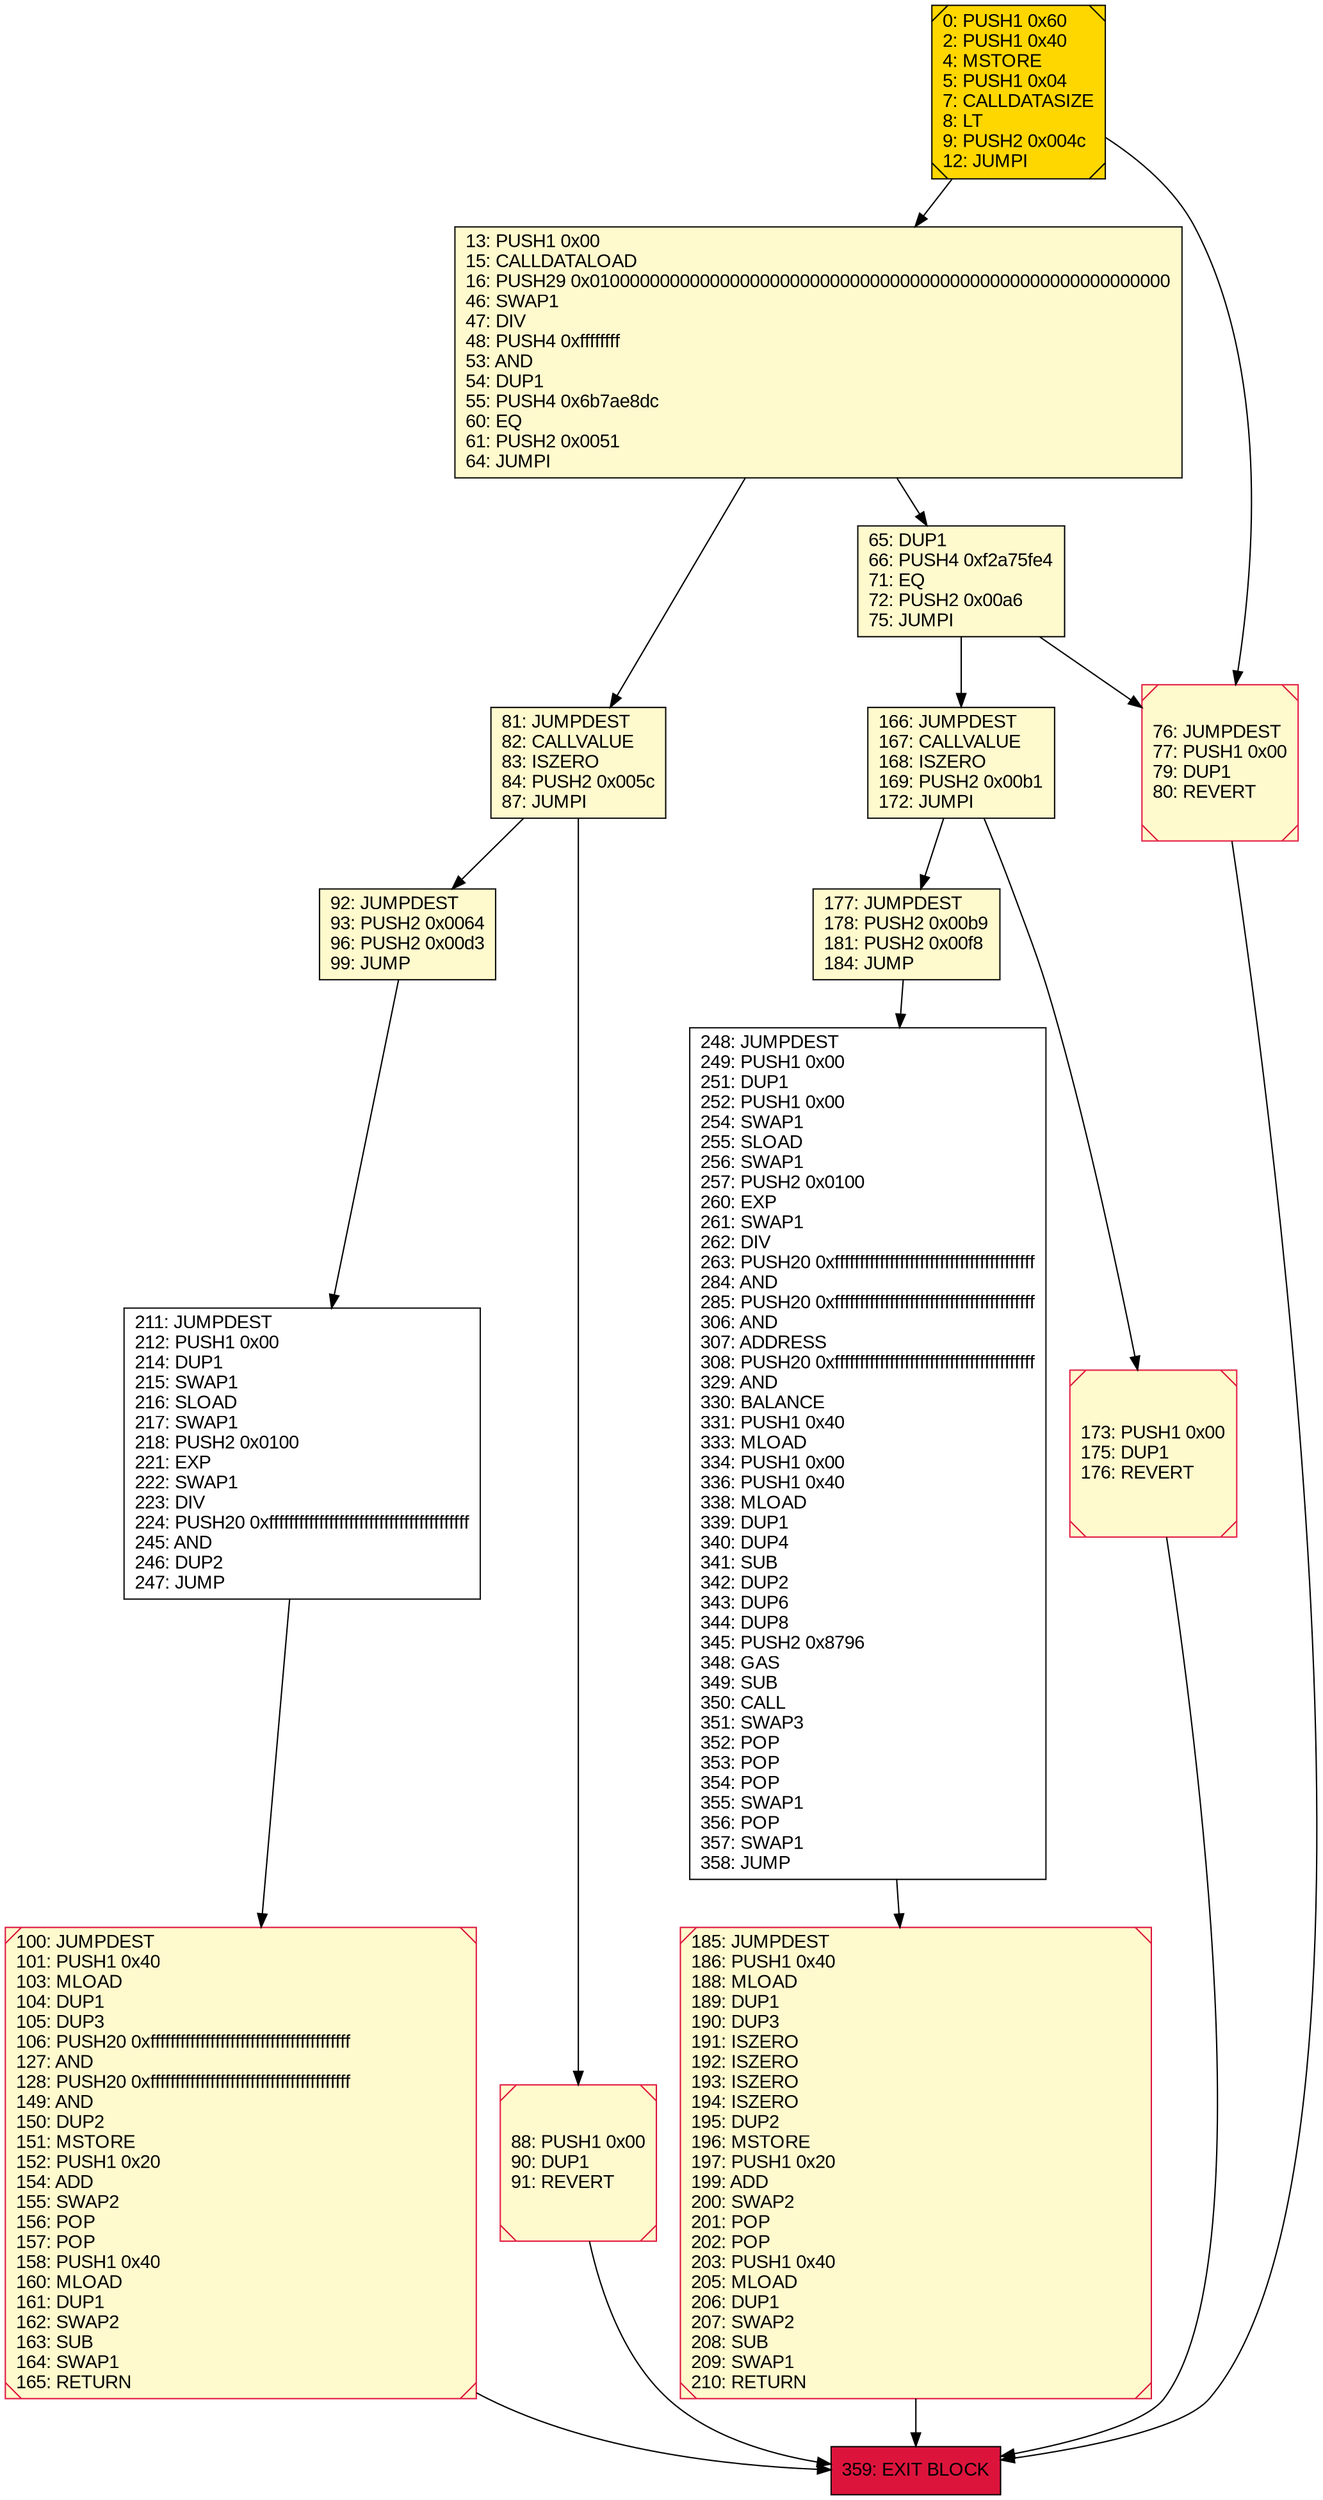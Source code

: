 digraph G {
bgcolor=transparent rankdir=UD;
node [shape=box style=filled color=black fillcolor=white fontname=arial fontcolor=black];
92 [label="92: JUMPDEST\l93: PUSH2 0x0064\l96: PUSH2 0x00d3\l99: JUMP\l" fillcolor=lemonchiffon ];
211 [label="211: JUMPDEST\l212: PUSH1 0x00\l214: DUP1\l215: SWAP1\l216: SLOAD\l217: SWAP1\l218: PUSH2 0x0100\l221: EXP\l222: SWAP1\l223: DIV\l224: PUSH20 0xffffffffffffffffffffffffffffffffffffffff\l245: AND\l246: DUP2\l247: JUMP\l" ];
185 [label="185: JUMPDEST\l186: PUSH1 0x40\l188: MLOAD\l189: DUP1\l190: DUP3\l191: ISZERO\l192: ISZERO\l193: ISZERO\l194: ISZERO\l195: DUP2\l196: MSTORE\l197: PUSH1 0x20\l199: ADD\l200: SWAP2\l201: POP\l202: POP\l203: PUSH1 0x40\l205: MLOAD\l206: DUP1\l207: SWAP2\l208: SUB\l209: SWAP1\l210: RETURN\l" fillcolor=lemonchiffon shape=Msquare color=crimson ];
0 [label="0: PUSH1 0x60\l2: PUSH1 0x40\l4: MSTORE\l5: PUSH1 0x04\l7: CALLDATASIZE\l8: LT\l9: PUSH2 0x004c\l12: JUMPI\l" fillcolor=lemonchiffon shape=Msquare fillcolor=gold ];
13 [label="13: PUSH1 0x00\l15: CALLDATALOAD\l16: PUSH29 0x0100000000000000000000000000000000000000000000000000000000\l46: SWAP1\l47: DIV\l48: PUSH4 0xffffffff\l53: AND\l54: DUP1\l55: PUSH4 0x6b7ae8dc\l60: EQ\l61: PUSH2 0x0051\l64: JUMPI\l" fillcolor=lemonchiffon ];
359 [label="359: EXIT BLOCK\l" fillcolor=crimson ];
166 [label="166: JUMPDEST\l167: CALLVALUE\l168: ISZERO\l169: PUSH2 0x00b1\l172: JUMPI\l" fillcolor=lemonchiffon ];
76 [label="76: JUMPDEST\l77: PUSH1 0x00\l79: DUP1\l80: REVERT\l" fillcolor=lemonchiffon shape=Msquare color=crimson ];
173 [label="173: PUSH1 0x00\l175: DUP1\l176: REVERT\l" fillcolor=lemonchiffon shape=Msquare color=crimson ];
65 [label="65: DUP1\l66: PUSH4 0xf2a75fe4\l71: EQ\l72: PUSH2 0x00a6\l75: JUMPI\l" fillcolor=lemonchiffon ];
81 [label="81: JUMPDEST\l82: CALLVALUE\l83: ISZERO\l84: PUSH2 0x005c\l87: JUMPI\l" fillcolor=lemonchiffon ];
100 [label="100: JUMPDEST\l101: PUSH1 0x40\l103: MLOAD\l104: DUP1\l105: DUP3\l106: PUSH20 0xffffffffffffffffffffffffffffffffffffffff\l127: AND\l128: PUSH20 0xffffffffffffffffffffffffffffffffffffffff\l149: AND\l150: DUP2\l151: MSTORE\l152: PUSH1 0x20\l154: ADD\l155: SWAP2\l156: POP\l157: POP\l158: PUSH1 0x40\l160: MLOAD\l161: DUP1\l162: SWAP2\l163: SUB\l164: SWAP1\l165: RETURN\l" fillcolor=lemonchiffon shape=Msquare color=crimson ];
248 [label="248: JUMPDEST\l249: PUSH1 0x00\l251: DUP1\l252: PUSH1 0x00\l254: SWAP1\l255: SLOAD\l256: SWAP1\l257: PUSH2 0x0100\l260: EXP\l261: SWAP1\l262: DIV\l263: PUSH20 0xffffffffffffffffffffffffffffffffffffffff\l284: AND\l285: PUSH20 0xffffffffffffffffffffffffffffffffffffffff\l306: AND\l307: ADDRESS\l308: PUSH20 0xffffffffffffffffffffffffffffffffffffffff\l329: AND\l330: BALANCE\l331: PUSH1 0x40\l333: MLOAD\l334: PUSH1 0x00\l336: PUSH1 0x40\l338: MLOAD\l339: DUP1\l340: DUP4\l341: SUB\l342: DUP2\l343: DUP6\l344: DUP8\l345: PUSH2 0x8796\l348: GAS\l349: SUB\l350: CALL\l351: SWAP3\l352: POP\l353: POP\l354: POP\l355: SWAP1\l356: POP\l357: SWAP1\l358: JUMP\l" ];
88 [label="88: PUSH1 0x00\l90: DUP1\l91: REVERT\l" fillcolor=lemonchiffon shape=Msquare color=crimson ];
177 [label="177: JUMPDEST\l178: PUSH2 0x00b9\l181: PUSH2 0x00f8\l184: JUMP\l" fillcolor=lemonchiffon ];
0 -> 13;
185 -> 359;
166 -> 173;
65 -> 166;
65 -> 76;
92 -> 211;
13 -> 65;
81 -> 88;
173 -> 359;
76 -> 359;
177 -> 248;
0 -> 76;
100 -> 359;
166 -> 177;
81 -> 92;
211 -> 100;
248 -> 185;
13 -> 81;
88 -> 359;
}